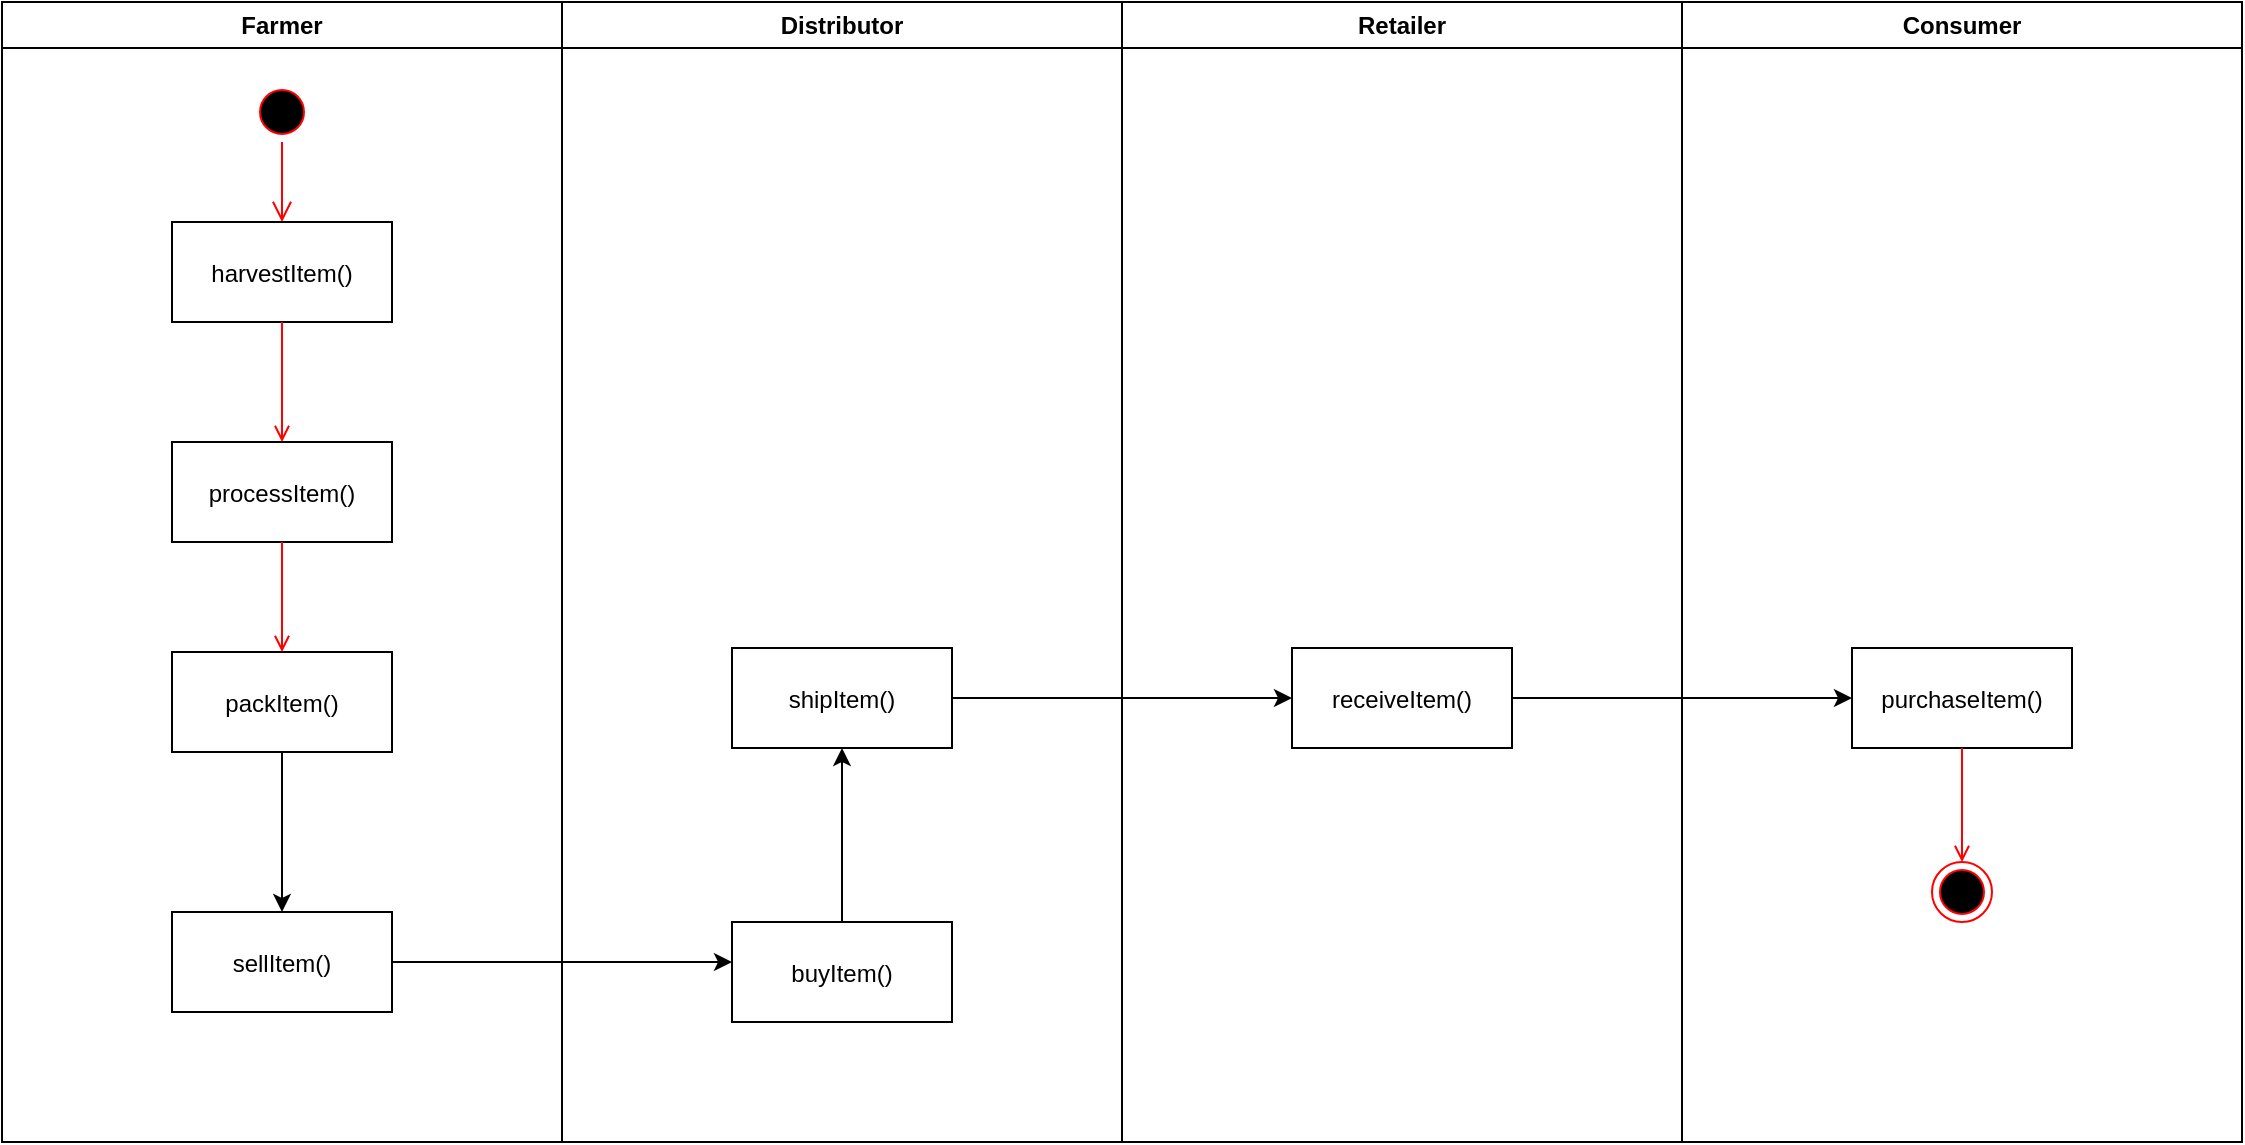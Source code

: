 <mxfile version="13.1.14"><diagram name="Page-1" id="e7e014a7-5840-1c2e-5031-d8a46d1fe8dd"><mxGraphModel dx="1422" dy="713" grid="1" gridSize="10" guides="1" tooltips="1" connect="1" arrows="1" fold="1" page="1" pageScale="1" pageWidth="1169" pageHeight="826" background="#ffffff" math="0" shadow="0"><root><mxCell id="0"/><mxCell id="1" parent="0"/><mxCell id="2" value="Farmer" style="swimlane;whiteSpace=wrap;startSize=23;" parent="1" vertex="1"><mxGeometry x="25" y="40" width="280" height="570" as="geometry"/></mxCell><mxCell id="5" value="" style="ellipse;shape=startState;fillColor=#000000;strokeColor=#ff0000;" parent="2" vertex="1"><mxGeometry x="125" y="40" width="30" height="30" as="geometry"/></mxCell><mxCell id="6" value="" style="edgeStyle=elbowEdgeStyle;elbow=horizontal;verticalAlign=bottom;endArrow=open;endSize=8;strokeColor=#FF0000;endFill=1;rounded=0" parent="2" source="5" target="7" edge="1"><mxGeometry x="125" y="40" as="geometry"><mxPoint x="140" y="110" as="targetPoint"/></mxGeometry></mxCell><mxCell id="7" value="harvestItem()" style="" parent="2" vertex="1"><mxGeometry x="85" y="110" width="110" height="50" as="geometry"/></mxCell><mxCell id="8" value="processItem()" style="" parent="2" vertex="1"><mxGeometry x="85" y="220" width="110" height="50" as="geometry"/></mxCell><mxCell id="9" value="" style="endArrow=open;strokeColor=#FF0000;endFill=1;rounded=0" parent="2" source="7" target="8" edge="1"><mxGeometry relative="1" as="geometry"/></mxCell><mxCell id="gV8zDnxeFcp5fCckbM2j-49" value="" style="edgeStyle=orthogonalEdgeStyle;rounded=0;orthogonalLoop=1;jettySize=auto;html=1;" edge="1" parent="2" source="10" target="gV8zDnxeFcp5fCckbM2j-48"><mxGeometry relative="1" as="geometry"/></mxCell><mxCell id="10" value="packItem()" style="" parent="2" vertex="1"><mxGeometry x="85" y="325" width="110" height="50" as="geometry"/></mxCell><mxCell id="gV8zDnxeFcp5fCckbM2j-48" value="sellItem()" style="" vertex="1" parent="2"><mxGeometry x="85" y="455" width="110" height="50" as="geometry"/></mxCell><mxCell id="11" value="" style="endArrow=open;strokeColor=#FF0000;endFill=1;rounded=0" parent="2" source="8" target="10" edge="1"><mxGeometry relative="1" as="geometry"/></mxCell><mxCell id="3" value="Distributor" style="swimlane;whiteSpace=wrap;startSize=23;" parent="1" vertex="1"><mxGeometry x="305" y="40" width="280" height="570" as="geometry"/></mxCell><mxCell id="gV8zDnxeFcp5fCckbM2j-58" value="" style="edgeStyle=orthogonalEdgeStyle;rounded=0;orthogonalLoop=1;jettySize=auto;html=1;" edge="1" parent="3" source="33" target="gV8zDnxeFcp5fCckbM2j-53"><mxGeometry relative="1" as="geometry"/></mxCell><mxCell id="33" value="buyItem()" style="" parent="3" vertex="1"><mxGeometry x="85" y="460" width="110" height="50" as="geometry"/></mxCell><mxCell id="gV8zDnxeFcp5fCckbM2j-53" value="shipItem()" style="" vertex="1" parent="3"><mxGeometry x="85" y="323" width="110" height="50" as="geometry"/></mxCell><mxCell id="4" value="Retailer" style="swimlane;whiteSpace=wrap" parent="1" vertex="1"><mxGeometry x="585" y="40" width="280" height="570" as="geometry"/></mxCell><mxCell id="gV8zDnxeFcp5fCckbM2j-50" value="receiveItem()" style="" vertex="1" parent="4"><mxGeometry x="85" y="323" width="110" height="50" as="geometry"/></mxCell><mxCell id="gV8zDnxeFcp5fCckbM2j-41" value="Consumer" style="swimlane;whiteSpace=wrap" vertex="1" parent="1"><mxGeometry x="865" y="40" width="280" height="570" as="geometry"/></mxCell><mxCell id="gV8zDnxeFcp5fCckbM2j-42" value="purchaseItem()" style="" vertex="1" parent="gV8zDnxeFcp5fCckbM2j-41"><mxGeometry x="85" y="323" width="110" height="50" as="geometry"/></mxCell><mxCell id="gV8zDnxeFcp5fCckbM2j-45" value="" style="ellipse;shape=endState;fillColor=#000000;strokeColor=#ff0000" vertex="1" parent="gV8zDnxeFcp5fCckbM2j-41"><mxGeometry x="125" y="430" width="30" height="30" as="geometry"/></mxCell><mxCell id="gV8zDnxeFcp5fCckbM2j-46" value="" style="endArrow=open;strokeColor=#FF0000;endFill=1;rounded=0" edge="1" parent="gV8zDnxeFcp5fCckbM2j-41" source="gV8zDnxeFcp5fCckbM2j-42" target="gV8zDnxeFcp5fCckbM2j-45"><mxGeometry relative="1" as="geometry"/></mxCell><mxCell id="gV8zDnxeFcp5fCckbM2j-51" style="edgeStyle=orthogonalEdgeStyle;rounded=0;orthogonalLoop=1;jettySize=auto;html=1;" edge="1" parent="1" source="gV8zDnxeFcp5fCckbM2j-48"><mxGeometry relative="1" as="geometry"><mxPoint x="390" y="520" as="targetPoint"/><Array as="points"><mxPoint x="390" y="520"/></Array></mxGeometry></mxCell><mxCell id="gV8zDnxeFcp5fCckbM2j-54" style="edgeStyle=orthogonalEdgeStyle;rounded=0;orthogonalLoop=1;jettySize=auto;html=1;" edge="1" parent="1" source="gV8zDnxeFcp5fCckbM2j-53" target="gV8zDnxeFcp5fCckbM2j-50"><mxGeometry relative="1" as="geometry"/></mxCell><mxCell id="gV8zDnxeFcp5fCckbM2j-55" style="edgeStyle=orthogonalEdgeStyle;rounded=0;orthogonalLoop=1;jettySize=auto;html=1;" edge="1" parent="1" source="gV8zDnxeFcp5fCckbM2j-50" target="gV8zDnxeFcp5fCckbM2j-42"><mxGeometry relative="1" as="geometry"/></mxCell></root></mxGraphModel></diagram></mxfile>